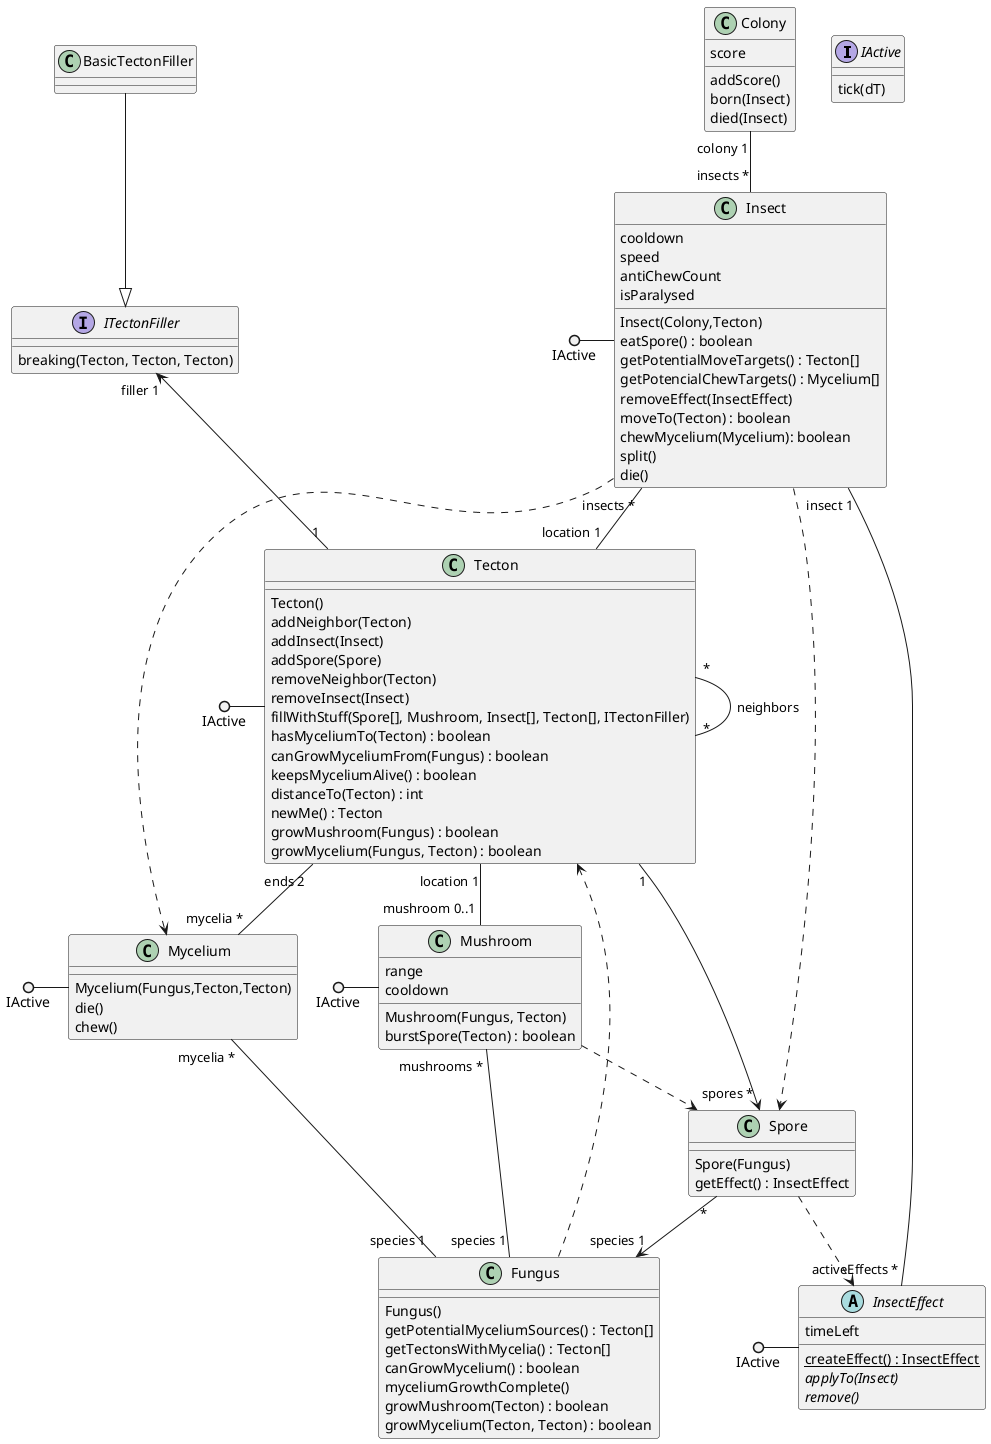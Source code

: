 @startuml classes
interface IActive {
    tick(dT)
}
class Tecton {
    Tecton()
    addNeighbor(Tecton)
    addInsect(Insect)
    addSpore(Spore)
    removeNeighbor(Tecton)
    removeInsect(Insect)
    fillWithStuff(Spore[], Mushroom, Insect[], Tecton[], ITectonFiller)
    hasMyceliumTo(Tecton) : boolean
    canGrowMyceliumFrom(Fungus) : boolean
    keepsMyceliumAlive() : boolean
    distanceTo(Tecton) : int
    newMe() : Tecton
    growMushroom(Fungus) : boolean
    growMycelium(Fungus, Tecton) : boolean
}
class Fungus {
    Fungus()
    getPotentialMyceliumSources() : Tecton[]
    getTectonsWithMycelia() : Tecton[]
    canGrowMycelium() : boolean
    myceliumGrowthComplete()
    growMushroom(Tecton) : boolean
    growMycelium(Tecton, Tecton) : boolean
}
class Mycelium {
    Mycelium(Fungus,Tecton,Tecton)
    die()
    chew()
}
class Mushroom {
    range
    cooldown
    Mushroom(Fungus, Tecton)
    burstSpore(Tecton) : boolean
}
class Spore {
    Spore(Fungus)
    getEffect() : InsectEffect
}
class Insect {
    cooldown
    speed
    antiChewCount
    isParalysed
    Insect(Colony,Tecton)
    eatSpore() : boolean
    getPotentialMoveTargets() : Tecton[]
    getPotencialChewTargets() : Mycelium[]
    removeEffect(InsectEffect)
    moveTo(Tecton) : boolean
    chewMycelium(Mycelium): boolean
    split()
    die()
}
abstract InsectEffect {
    timeLeft
    {static} createEffect() : InsectEffect
    {abstract} applyTo(Insect)
    {abstract} remove()
}

IActive ()- Tecton
IActive ()- Mushroom
IActive ()- Mycelium
IActive ()- Insect
IActive ()- InsectEffect

Tecton "*" -- "*" Tecton : neighbors
Tecton "ends 2" -- "mycelia *" Mycelium
Tecton "1" --> "spores *" Spore
Tecton "location 1" -- "mushroom 0..1" Mushroom

Mycelium "mycelia *" -- "species 1" Fungus
Insect "insect 1" -- "activeEffects *" InsectEffect
Insect "insects *" -- "location 1" Tecton
Fungus "species 1" -- "mushrooms *" Mushroom
Spore "*" --> "species 1" Fungus

Fungus ..> Tecton
Spore ..> InsectEffect
Insect ..> Mycelium
Insect ..> Spore
Mushroom ..> Spore



'Added after view design
'TODO fix this diagram, add missing stuff
class Colony{
    score
    addScore()
    born(Insect)
    died(Insect)
}

Colony "colony 1" -- "insects *" Insect

interface ITectonFiller{
    breaking(Tecton, Tecton, Tecton)
} 
ITectonFiller "filler 1" <-- "1" Tecton

class BasicTectonFiller
BasicTectonFiller --|> ITectonFiller

@enduml